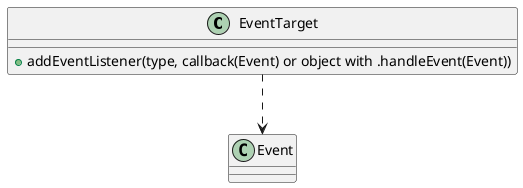 @startuml event target 
class EventTarget {

    + addEventListener(type, callback(Event) or object with .handleEvent(Event))
}
EventTarget ..> Event

class Event
@enduml